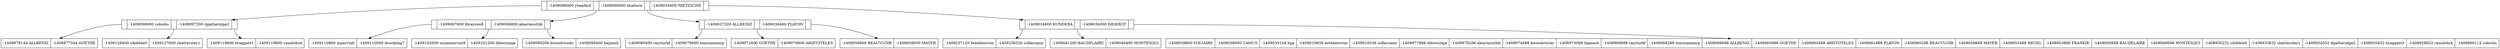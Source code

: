 digraph G {
node[shape=record]
		//Agregar Nodos Rama
R0x7f43ac02e530[label="<C1>|-1409096400 
 yhealks5|<C2>|-1409066000 
 fmahere|<C3>|-1409035600 
 NIETZSCHE|<C4>"];
R0x7f43ac02def0[label="<C1>|-1409098000 
 colosho|<C2>|-1409097200 
 dgatheridge2|<C3>"];
R0x7f43ac0639c0[label="-1408878144 
 ALLBENIZ|-1408877344 
 GOETHE"];
R0x7f43ac026830[label="-1409128400 
 sdobble0|-1409127600 
 shattersley1"];
R0x7f43ac028a90[label="-1409119600 
 braggatt3|-1409118800 
 ramdohr4"];
R0x7f43ac0355b0[label="<C1>|-1409067600 
 fdrayson8|<C2>|-1409066800 
 alearmouthb|<C3>"];
R0x7f43ac02acf0[label="-1409110800 
 mparvin6|-1409110000 
 dsuckling7"];
R0x7f43ac02cf50[label="-1409102000 
 ssummerson9|-1409101200 
 ddowsinga"];
R0x7f43ac030150[label="-1409089200 
 kwoodstockc|-1409088400 
 hajeand"];
R0x7f43ac03cc70[label="<C1>|-1409037200 
 ALLBENIZ|<C2>|-1409036400 
 PLATON|<C3>"];
R0x7f43ac0323b0[label="-1409080400 
 cmcturkf|-1409079600 
 tommanneyg"];
R0x7f43ac034610[label="-1409071600 
 GOETHE|-1409070800 
 ARISTOTELES"];
R0x7f43ac037810[label="-1409058800 
 BEAUVUOIR|-1409058000 
 MAYER"];
R0x7f43ac03d5d0[label="<C1>|-1409034800 
 KUNDERA|<C2>|-1409034000 
 DIDEROT|<C3>"];
R0x7f43ac00bf80[label="-1409237120 
 betebetoven|-1409236320 
 sofiaruano"];
R0x7f43ac03bcd0[label="-1409041200 
 BAUDELAIRE|-1409040400 
 MONTESQUI"];
R0x7f43ac03c630[label="-1409038800 
 VOLTAIRE|-1409038000 
 CAMUS|-1409033104 
 bga|-1409019936 
 betebetoven|-1409018336 
 sofiaruano|-1408977888 
 ddowsinga|-1408976288 
 alearmouthb|-1408974688 
 kwoodstockc|-1408973088 
 hajeand|-1408969888 
 cmcturkf|-1408968288 
 tommanneyg|-1408966688 
 ALLBENIZ|-1408965088 
 GOETHE|-1408963488 
 ARISTOTELES|-1408961888 
 PLATON|-1408960288 
 BEAUVUOIR|-1408958688 
 MAYER|-1408955488 
 HEGEL|-1408953888 
 FRANKIE|-1408950688 
 BAUDELAIRE|-1408949088 
 MONTESQUI|-1408935232 
 sdobble0|-1408933632 
 shattersley1|-1408932032 
 dgatheridge2|-1408930432 
 braggatt3|-1408928832 
 ramdohr4|-1408890112 
 colosho"];
		//Agregar conexiones
R0x7f43ac02e530:C1->R0x7f43ac02def0;
R0x7f43ac02def0:C1->R0x7f43ac0639c0;
R0x7f43ac02def0:C2->R0x7f43ac026830;
R0x7f43ac02def0:C3->R0x7f43ac028a90;
R0x7f43ac02e530:C2->R0x7f43ac0355b0;
R0x7f43ac0355b0:C1->R0x7f43ac02acf0;
R0x7f43ac0355b0:C2->R0x7f43ac02cf50;
R0x7f43ac0355b0:C3->R0x7f43ac030150;
R0x7f43ac02e530:C3->R0x7f43ac03cc70;
R0x7f43ac03cc70:C1->R0x7f43ac0323b0;
R0x7f43ac03cc70:C2->R0x7f43ac034610;
R0x7f43ac03cc70:C3->R0x7f43ac037810;
R0x7f43ac02e530:C4->R0x7f43ac03d5d0;
R0x7f43ac03d5d0:C1->R0x7f43ac00bf80;
R0x7f43ac03d5d0:C2->R0x7f43ac03bcd0;
R0x7f43ac03d5d0:C3->R0x7f43ac03c630;
}
